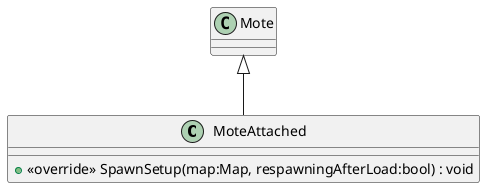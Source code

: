 @startuml
class MoteAttached {
    + <<override>> SpawnSetup(map:Map, respawningAfterLoad:bool) : void
}
Mote <|-- MoteAttached
@enduml
